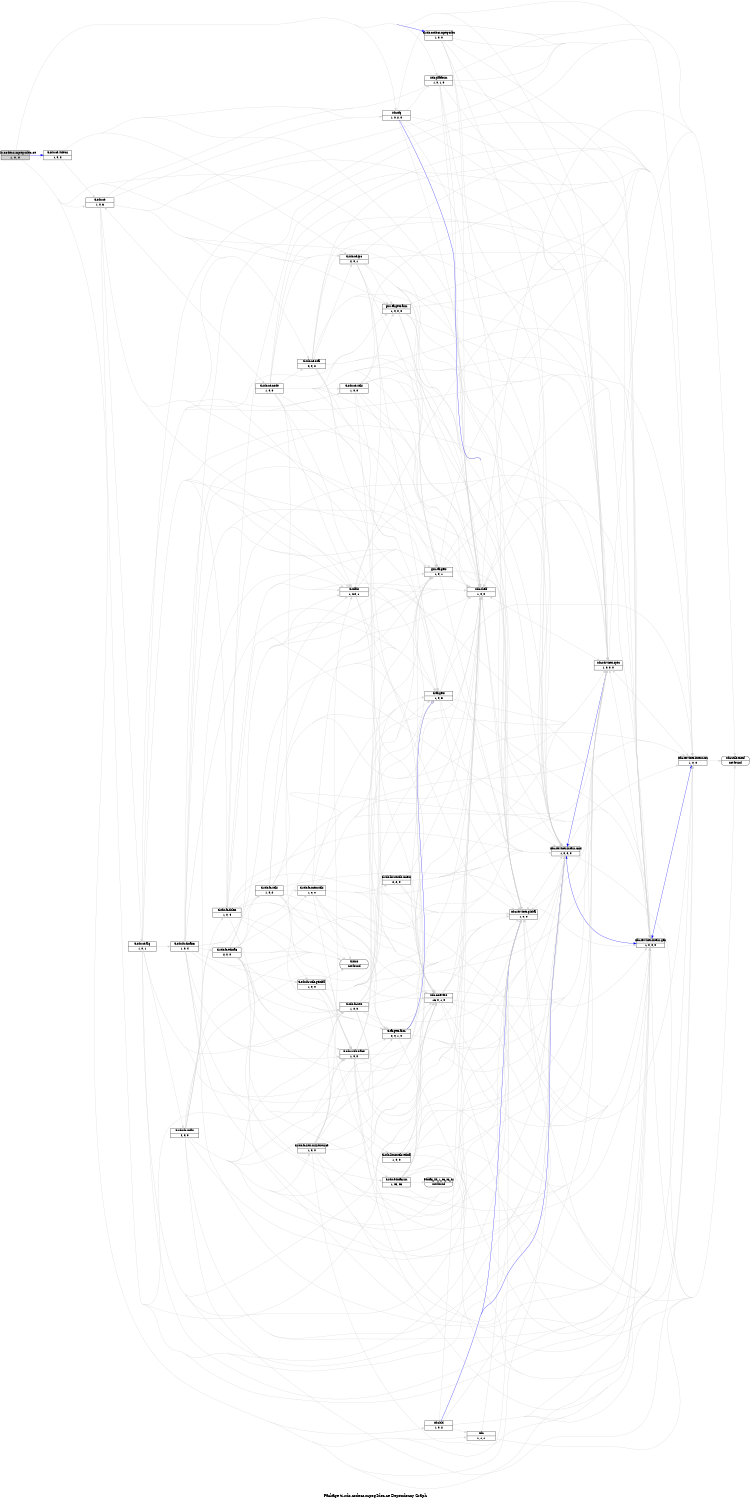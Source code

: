 digraph dependencies {
    label="\nPackage ti.sdo.codecs.mpeg4dec.ce Dependency Graph";
    size="7.5,10";
    rankdir=LR;
    ranksep=".75";
    concentrate="true";
    node [fixedsize=true, width=1.5, style=filled, color=black];
    node [font=Helvetica, fontsize=12, fillcolor=lightgrey];
    ti_sdo_codecs_mpeg4dec_ce [shape=record,label="ti.sdo.codecs.mpeg4dec.ce|1, 0, 0", URL="package.rel.xml"];
    node [fontsize=10, fillcolor=white];

    edge [style=solid, color=blue]
    ti_sdo_ce_video2 [shape=record,label="ti.sdo.ce.video2|1, 0, 2", URL="../D:\codec_engine_2_22_00_02\packages\ti\sdo\ce\video2\package/package.rel.svg"];
    ti_sdo_codecs_mpeg4dec_ce -> ti_sdo_ce_video2;
    ti_sdo_codecs_mpeg4dec [shape=record,label="ti.sdo.codecs.mpeg4dec|1, 0, 0", URL="../E:\MPEG4ENC_V14_REL\automate\RELPACK\ti\sdo\codecs\mpeg4dec\package/package.rel.svg"];
    ti_sdo_codecs_mpeg4dec_ce -> ti_sdo_codecs_mpeg4dec;

    edge [style=solid, color=lightgrey]
    xdc_shelf [shape=record,label="xdc.shelf|1, 0, 0", URL="../C:\Program Files\Texas Instruments\xdctools_3_15_03_67\packages\xdc\shelf\package/package.rel.svg"];
    ti_sdo_codecs_mpeg4dec_ce -> xdc_shelf;
    xdc_platform [shape=record,label="xdc.platform|1, 0, 1, 0", URL="../C:\Program Files\Texas Instruments\xdctools_3_15_03_67\packages\xdc\platform\package/package.rel.svg"];
    ti_sdo_codecs_mpeg4dec_ce -> xdc_platform;
    xdc [shape=record,label="xdc|1, 1, 1", URL="../C:\Program Files\Texas Instruments\xdctools_3_15_03_67\packages\xdc\package/package.rel.svg"];
    ti_sdo_codecs_mpeg4dec_ce -> xdc;
    ti_sdo_codecs_mpeg4dec_ce -> ti_sdo_ce_video2;
    xdc_services_global [shape=record,label="xdc.services.global|1, 0, 0", URL="../C:\Program Files\Texas Instruments\xdctools_3_15_03_67\packages\xdc\services\global\package/package.rel.svg"];
    ti_sdo_codecs_mpeg4dec_ce -> xdc_services_global;
    xdc_services_intern_cmd [shape=record,label="xdc.services.intern.cmd|1, 0, 0, 0", URL="../C:\Program Files\Texas Instruments\xdctools_3_15_03_67\packages\xdc\services\intern\cmd\package/package.rel.svg"];
    ti_sdo_codecs_mpeg4dec_ce -> xdc_services_intern_cmd;
    xdc_services_intern_xsr [shape=record,label="xdc.services.intern.xsr|1, 0, 0", URL="../C:\Program Files\Texas Instruments\xdctools_3_15_03_67\packages\xdc\services\intern\xsr\package/package.rel.svg"];
    ti_sdo_codecs_mpeg4dec_ce -> xdc_services_intern_xsr;
    xdc_cfg [shape=record,label="xdc.cfg|1, 0, 2, 0", URL="../C:\Program Files\Texas Instruments\xdctools_3_15_03_67\packages\xdc\cfg\package/package.rel.svg"];
    ti_sdo_codecs_mpeg4dec_ce -> xdc_cfg;
    xdc_services_intern_gen [shape=record,label="xdc.services.intern.gen|1, 0, 0, 0", URL="../C:\Program Files\Texas Instruments\xdctools_3_15_03_67\packages\xdc\services\intern\gen\package/package.rel.svg"];
    ti_sdo_codecs_mpeg4dec_ce -> xdc_services_intern_gen;
    ti_sdo_codecs_mpeg4dec_ce -> ti_sdo_codecs_mpeg4dec;
    xdc_bld [shape=record,label="xdc.bld|1, 0, 2", URL="../C:\Program Files\Texas Instruments\xdctools_3_15_03_67\packages\xdc\bld\package/package.rel.svg"];
    ti_sdo_codecs_mpeg4dec_ce -> xdc_bld;
    xdc_services_spec [shape=record,label="xdc.services.spec|1, 0, 0, 0", URL="../C:\Program Files\Texas Instruments\xdctools_3_15_03_67\packages\xdc\services\spec\package/package.rel.svg"];
    ti_sdo_codecs_mpeg4dec_ce -> xdc_services_spec;
    ti_sdo_ce [shape=record,label="ti.sdo.ce|1, 0, 6", URL="../D:\codec_engine_2_22_00_02\packages\ti\sdo\ce\package/package.rel.svg"];
    ti_sdo_codecs_mpeg4dec_ce -> ti_sdo_ce;
    ti_sdo_ce_ipc [shape=record,label="ti.sdo.ce.ipc|2, 0, 1", URL="../D:\codec_engine_2_22_00_02\packages\ti\sdo\ce\ipc\package/package.rel.svg"];
    ti_sdo_codecs_mpeg4dec_ce -> ti_sdo_ce_ipc;

    edge [style=solid, color=blue]

    edge [style=solid, color=lightgrey]
    ti_sdo_ce_ipc -> xdc_services_intern_gen;
    ti_sdo_ce_ipc -> xdc_shelf;
    gnu_targets_arm [shape=record,label="gnu.targets.arm|1, 0, 0, 0", URL="../C:\Program Files\Texas Instruments\xdctools_3_15_03_67\packages\gnu\targets\arm\package/package.rel.svg"];
    ti_sdo_ce_ipc -> gnu_targets_arm;
    ti_sdo_ce_ipc -> xdc_services_spec;
    ti_targets [shape=record,label="ti.targets|1, 0, 3", URL="../C:\Program Files\Texas Instruments\xdctools_3_15_03_67\packages\ti\targets\package/package.rel.svg"];
    ti_sdo_ce_ipc -> ti_targets;
    gnu_targets [shape=record,label="gnu.targets|1, 0, 1", URL="../C:\Program Files\Texas Instruments\xdctools_3_15_03_67\packages\gnu\targets\package/package.rel.svg"];
    ti_sdo_ce_ipc -> gnu_targets;
    ti_sdo_ce_ipc -> xdc_services_global;
    ti_sdo_ce_ipc -> xdc_services_intern_cmd;
    ti_sdo_ce_ipc -> xdc_services_intern_xsr;
    xdc_corevers [shape=record,label="xdc.corevers|16, 0, 1, 0", URL="../C:\Program Files\Texas Instruments\xdctools_3_15_03_67\packages\xdc\corevers\package/package.rel.svg"];
    ti_sdo_ce_ipc -> xdc_corevers;

    edge [style=solid, color=blue]

    edge [style=solid, color=lightgrey]
    xdc_corevers -> xdc_services_intern_xsr;
    xdc_corevers -> xdc_services_spec;
    xdc_corevers -> xdc_services_intern_gen;
    xdc_corevers -> xdc_services_global;
    xdc_corevers -> xdc_shelf;
    xdc_utils_tconf [shape=record,label="xdc.utils.tconf|not found"style=rounded, ];
    xdc_corevers -> xdc_utils_tconf;
    xdc_corevers -> xdc_services_intern_cmd;

    edge [style=solid, color=blue]

    edge [style=solid, color=lightgrey]

    edge [style=solid, color=blue]

    edge [style=solid, color=lightgrey]
    gnu_targets -> xdc_services_global;
    gnu_targets -> xdc_services_intern_cmd;
    gnu_targets -> xdc_services_intern_xsr;
    gnu_targets -> xdc_services_intern_gen;
    gnu_targets -> xdc_shelf;
    gnu_targets -> xdc_services_spec;

    edge [style=solid, color=blue]

    edge [style=solid, color=lightgrey]
    ti_targets -> xdc_services_global;
    ti_targets -> xdc_services_intern_cmd;
    ti_targets -> xdc_services_intern_xsr;
    ti_targets -> xdc_services_intern_gen;
    ti_targets -> xdc_shelf;
    ti_targets -> xdc_services_spec;

    edge [style=solid, color=blue]

    edge [style=solid, color=lightgrey]
    gnu_targets_arm -> xdc_services_global;
    gnu_targets_arm -> xdc_services_intern_cmd;
    gnu_targets_arm -> xdc_services_intern_xsr;
    gnu_targets_arm -> gnu_targets;
    gnu_targets_arm -> xdc_services_intern_gen;
    gnu_targets_arm -> xdc_shelf;
    gnu_targets_arm -> xdc_services_spec;

    edge [style=solid, color=blue]

    edge [style=solid, color=lightgrey]
    ti_sdo_ce -> ti_sdo_ce_ipc;
    ti_sdo_ce_alg [shape=record,label="ti.sdo.ce.alg|1, 0, 1", URL="../D:\codec_engine_2_22_00_02\packages\ti\sdo\ce\alg\package/package.rel.svg"];
    ti_sdo_ce -> ti_sdo_ce_alg;
    ti_sdo_ce -> xdc_services_intern_gen;
    ti_sdo_ce -> xdc_services_global;
    ti_sdo_ce -> xdc_shelf;
    ti_sdo_ce -> gnu_targets;
    ti_sdo_ce -> ti_targets;
    ti_sdo_utils_trace [shape=record,label="ti.sdo.utils.trace|1, 0, 0", URL="../D:\codec_engine_2_22_00_02\cetools\packages\ti\sdo\utils\trace\package/package.rel.svg"];
    ti_sdo_ce -> ti_sdo_utils_trace;
    ti_sdo_ce -> xdc_services_intern_xsr;
    ti_sdo_ce_utils [shape=record,label="ti.sdo.ce.utils|1, 0, 0", URL="../D:\codec_engine_2_22_00_02\packages\ti\sdo\ce\utils\package/package.rel.svg"];
    ti_sdo_ce -> ti_sdo_ce_utils;
    ti_sdo_ce -> xdc_cfg;
    ti_xdais [shape=record,label="ti.xdais|1, 2.0, 1", URL="../D:\codec_engine_2_22_00_02\cetools\packages\ti\xdais\package/package.rel.svg"];
    ti_sdo_ce -> ti_xdais;
    ti_sdo_ce -> xdc_platform;
    ti_sdo_ce -> xdc_services_spec;
    ti_sdo_ce -> xdc_services_intern_cmd;
    ti_sdo_ce_node [shape=record,label="ti.sdo.ce.node|1, 0, 0", URL="../D:\codec_engine_2_22_00_02\packages\ti\sdo\ce\node\package/package.rel.svg"];
    ti_sdo_ce -> ti_sdo_ce_node;
    ti_sdo_ce -> gnu_targets_arm;
    ti_sdo_ce_osal [shape=record,label="ti.sdo.ce.osal|2, 0, 2", URL="../D:\codec_engine_2_22_00_02\packages\ti\sdo\ce\osal\package/package.rel.svg"];
    ti_sdo_ce -> ti_sdo_ce_osal;
    ti_sdo_ce -> xdc_corevers;

    edge [style=solid, color=blue]

    edge [style=solid, color=lightgrey]
    ti_sdo_ce_osal -> xdc_services_intern_gen;
    ti_sdo_ce_osal -> xdc_shelf;
    ti_sdo_ce_osal -> gnu_targets_arm;
    ti_sdo_ce_osal -> xdc_services_spec;
    ti_sdo_ce_osal -> ti_targets;
    ti_sdo_ce_osal -> gnu_targets;
    ti_sdo_ce_osal -> xdc_services_global;
    ti_sdo_ce_osal -> ti_sdo_ce_ipc;
    ti_sdo_ce_osal -> xdc_services_intern_cmd;
    ti_sdo_ce_osal -> xdc_services_intern_xsr;
    ti_sdo_ce_osal -> xdc_corevers;

    edge [style=solid, color=blue]

    edge [style=solid, color=lightgrey]
    ti_sdo_ce_node -> ti_sdo_ce_ipc;
    ti_sdo_ce_node -> xdc_services_intern_gen;
    ti_sdo_ce_node -> xdc_services_global;
    ti_sdo_ce_node -> ti_sdo_ce;
    ti_sdo_ce_node -> xdc_shelf;
    ti_sdo_ce_node -> gnu_targets;
    ti_sdo_ce_node -> ti_targets;
    ti_sdo_ce_node -> ti_sdo_utils_trace;
    ti_sdo_ce_node -> xdc_services_intern_xsr;
    ti_sdo_ce_node -> ti_sdo_ce_utils;
    ti_sdo_ce_node -> ti_xdais;
    ti_sdo_ce_node -> xdc_services_spec;
    ti_sdo_ce_node -> xdc_services_intern_cmd;
    ti_sdo_ce_node -> gnu_targets_arm;
    ti_sdo_ce_node -> ti_sdo_ce_osal;
    ti_sdo_ce_node -> xdc_corevers;

    edge [style=solid, color=blue]

    edge [style=solid, color=lightgrey]
    ti_xdais -> ti_targets;
    ti_xdais -> xdc_services_intern_cmd;
    ti_xdais -> gnu_targets;
    ti_xdais -> xdc_services_intern_xsr;
    ti_xdais -> xdc_services_global;
    ti_xdais -> xdc_services_intern_gen;
    ti_xdais -> xdc_shelf;
    ti_xdais -> xdc_services_spec;
    ti_xdais -> xdc_corevers;

    edge [style=solid, color=blue]

    edge [style=solid, color=lightgrey]
    ti_sdo_ce_utils -> xdc_services_intern_gen;
    ti_sdo_ce_utils -> xdc_shelf;
    ti_sdo_ce_utils -> gnu_targets_arm;
    ti_sdo_ce_utils -> xdc_services_spec;
    ti_sdo_ce_utils -> ti_targets;
    ti_sdo_ce_utils -> gnu_targets;
    ti_sdo_ce_utils -> xdc_services_global;
    ti_sdo_ce_utils -> xdc_services_intern_cmd;
    ti_sdo_ce_utils -> xdc_services_intern_xsr;
    ti_sdo_ce_utils -> xdc_corevers;

    edge [style=solid, color=blue]

    edge [style=solid, color=lightgrey]
    ti_sdo_utils_trace -> xdc_services_intern_gen;
    ti_sdo_utils_trace -> xdc_services_global;
    ti_targets_arm [shape=record,label="ti.targets.arm|2, 0, 1, 0", URL="../C:\Program Files\Texas Instruments\xdctools_3_15_03_67\packages\ti\targets\arm\package/package.rel.svg"];
    ti_sdo_utils_trace -> ti_targets_arm;
    ti_sdo_utils_trace -> xdc_shelf;
    ti_sdo_utils_trace -> gnu_targets;
    ti_sdo_utils_trace -> ti_targets;
    ti_sdo_utils_trace -> xdc_services_intern_xsr;
    ti_sdo_utils_trace -> xdc_services_spec;
    ti_sdo_utils_trace -> xdc_services_intern_cmd;
    ti_sdo_utils_trace -> xdc_corevers;

    edge [style=solid, color=blue]
    ti_targets_arm -> ti_targets;

    edge [style=solid, color=lightgrey]
    ti_targets_arm -> xdc_services_global;
    ti_targets_arm -> xdc_services_intern_cmd;
    ti_targets_arm -> xdc_services_intern_xsr;
    ti_targets_arm -> xdc_services_intern_gen;
    ti_targets_arm -> xdc_shelf;
    ti_targets_arm -> xdc_services_spec;
    ti_targets_arm -> ti_targets;

    edge [style=solid, color=blue]

    edge [style=solid, color=lightgrey]
    ti_sdo_ce_alg -> xdc_services_intern_gen;
    ti_sdo_ce_alg -> xdc_services_global;
    ti_sdo_ce_alg -> xdc_shelf;
    ti_sdo_ce_alg -> gnu_targets;
    ti_sdo_ce_alg -> ti_targets;
    ti_sdo_ce_alg -> ti_sdo_utils_trace;
    ti_sdo_fc_dskt2 [shape=record,label="ti.sdo.fc.dskt2|1, 0, 4", URL="../D:\codec_engine_2_22_00_02\cetools\packages\ti\sdo\fc\dskt2\package/package.rel.svg"];
    ti_sdo_ce_alg -> ti_sdo_fc_dskt2;
    ti_sdo_ce_alg -> xdc_services_intern_xsr;
    ti_sdo_ce_alg -> ti_sdo_ce_utils;
    ti_sdo_ce_alg -> ti_xdais;
    ti_sdo_fc_dman3 [shape=record,label="ti.sdo.fc.dman3|1, 0, 4", URL="../D:\codec_engine_2_22_00_02\cetools\packages\ti\sdo\fc\dman3\package/package.rel.svg"];
    ti_sdo_ce_alg -> ti_sdo_fc_dman3;
    ti_sdo_ce_alg -> xdc_services_spec;
    ti_sdo_ce_alg -> xdc_services_intern_cmd;
    ti_sdo_fc_ires [shape=record,label="ti.sdo.fc.ires|1, 0, 0", URL="../D:\codec_engine_2_22_00_02\cetools\packages\ti\sdo\fc\ires\package/package.rel.svg"];
    ti_sdo_ce_alg -> ti_sdo_fc_ires;
    ti_sdo_ce_alg -> gnu_targets_arm;
    ti_sdo_ce_alg -> ti_sdo_ce_osal;
    ti_sdo_fc_rman [shape=record,label="ti.sdo.fc.rman|2, 0, 0", URL="../D:\codec_engine_2_22_00_02\cetools\packages\ti\sdo\fc\rman\package/package.rel.svg"];
    ti_sdo_ce_alg -> ti_sdo_fc_rman;
    ti_sdo_ce_alg -> xdc_corevers;

    edge [style=solid, color=blue]

    edge [style=solid, color=lightgrey]
    ti_sdo_fc_rman -> xdc_services_intern_gen;
    ti_sdo_fc_rman -> xdc_services_global;
    ti_sdo_fc_rman -> ti_sdo_utils_trace;
    ti_sdo_fc_rman -> ti_targets_arm;
    ti_sdo_fc_ires_nullresource [shape=record,label="ti.sdo.fc.ires.nullresource|1, 0, 0", URL="../D:\codec_engine_2_22_00_02\cetools\packages\ti\sdo\fc\ires\nullresource\package/package.rel.svg"];
    ti_sdo_fc_rman -> ti_sdo_fc_ires_nullresource;
    ti_sdo_fc_utils [shape=record,label="ti.sdo.fc.utils|1, 0, 2", URL="../D:\codec_engine_2_22_00_02\cetools\packages\ti\sdo\fc\utils\package/package.rel.svg"];
    ti_sdo_fc_rman -> ti_sdo_fc_utils;
    ti_sdo_fc_rman -> xdc_shelf;
    ti_sdo_fc_rman -> gnu_targets;
    ti_sdo_fc_rman -> ti_targets;
    ti_sdo_fc_rman -> ti_xdais;
    ti_bios [shape=record,label="ti.bios|not found"style=rounded, ];
    ti_sdo_fc_rman -> ti_bios;
    ti_sdo_fc_rman -> xdc_services_intern_xsr;
    ti_sdo_fc_rman -> xdc_services_spec;
    ti_sdo_fc_rman -> xdc_services_intern_cmd;
    ti_sdo_fc_rman -> ti_sdo_fc_ires;
    ti_sdo_fc_rman -> ti_sdo_fc_dskt2;
    ti_sdo_fc_rman -> xdc_corevers;

    edge [style=solid, color=blue]

    edge [style=solid, color=lightgrey]

    edge [style=solid, color=blue]

    edge [style=solid, color=lightgrey]
    ti_sdo_fc_utils -> xdc_services_intern_gen;
    ti_sdo_fc_utils -> xdc_services_global;
    ti_sdo_fc_utils -> ti_sdo_utils_trace;
    ti_sdo_fc_utils -> ti_targets_arm;
    ti_sdo_fc_utils -> xdc_shelf;
    ti_sdo_fc_utils -> gnu_targets;
    ti_sdo_fc_utils -> ti_targets;
    ti_sdo_fc_utils -> ti_xdais;
    ti_sdo_fc_utils -> xdc_services_intern_xsr;
    ti_sdo_fc_utils -> ti_bios;
    ti_sdo_fc_utils -> xdc_services_spec;
    ti_sdo_fc_utils -> xdc_services_intern_cmd;
    ti_sdo_fc_memutils [shape=record,label="ti.sdo.fc.memutils|1, 0, 0", URL="../D:\codec_engine_2_22_00_02\cetools\packages\ti\sdo\fc\memutils\package/package.rel.svg"];
    ti_sdo_fc_utils -> ti_sdo_fc_memutils;
    ti_sdo_fc_utils -> xdc_corevers;

    edge [style=solid, color=blue]

    edge [style=solid, color=lightgrey]
    ti_sdo_fc_memutils -> xdc_services_intern_gen;
    ti_sdo_fc_memutils -> xdc_services_global;
    ti_sdo_linuxutils_cmem [shape=record,label="ti.sdo.linuxutils.cmem|2, 2, 0", URL="../D:\codec_engine_2_22_00_02\cetools\packages\ti\sdo\linuxutils\cmem\package/package.rel.svg"];
    ti_sdo_fc_memutils -> ti_sdo_linuxutils_cmem;
    ti_sdo_fc_memutils -> ti_sdo_utils_trace;
    ti_sdo_fc_memutils -> ti_targets_arm;
    ti_sdo_fc_memutils -> xdc_shelf;
    ti_sdo_fc_memutils -> gnu_targets;
    ti_sdo_fc_memutils -> ti_targets;
    ti_sdo_fc_memutils -> xdc_services_intern_xsr;
    ti_sdo_fc_memutils -> ti_bios;
    ti_sdo_fc_memutils -> xdc_services_spec;
    ti_sdo_fc_memutils -> xdc_services_intern_cmd;
    ti_sdo_fc_memutils -> xdc_corevers;

    edge [style=solid, color=blue]

    edge [style=solid, color=lightgrey]
    ti_sdo_linuxutils_cmem -> xdc_services_intern_gen;
    ti_sdo_linuxutils_cmem -> xdc_shelf;
    ti_sdo_linuxutils_cmem -> xdc_services_spec;
    ti_sdo_linuxutils_cmem -> xdc_services_global;
    ti_sdo_linuxutils_cmem -> xdc_services_intern_cmd;
    ti_sdo_linuxutils_cmem -> xdc_services_intern_xsr;
    ti_sdo_linuxutils_cmem -> xdc_corevers;

    edge [style=solid, color=blue]

    edge [style=solid, color=lightgrey]
    ti_sdo_fc_ires_nullresource -> xdc_services_intern_gen;
    ti_sdo_fc_ires_nullresource -> xdc_services_global;
    ti_sdo_fc_ires_nullresource -> ti_sdo_utils_trace;
    ti_sdo_fc_ires_nullresource -> ti_targets_arm;
    ti_sdo_fc_ires_nullresource -> xdc_shelf;
    ti_sdo_fc_ires_nullresource -> gnu_targets;
    ti_sdo_fc_ires_nullresource -> ti_targets;
    ti_sdo_fc_ires_nullresource -> ti_xdais;
    ti_sdo_fc_ires_nullresource -> xdc_services_intern_xsr;
    ti_sdo_fc_ires_nullresource -> xdc_services_spec;
    ti_sdo_fc_ires_nullresource -> xdc_services_intern_cmd;
    ti_sdo_fc_ires_nullresource -> ti_sdo_fc_ires;
    ti_sdo_fc_ires_nullresource -> xdc_corevers;

    edge [style=solid, color=blue]

    edge [style=solid, color=lightgrey]
    ti_sdo_fc_ires -> xdc_services_intern_gen;
    ti_sdo_fc_ires -> xdc_shelf;
    ti_sdo_fc_ires -> xdc_services_spec;
    ti_sdo_fc_ires -> ti_targets;
    ti_sdo_fc_ires -> ti_targets_arm;
    ti_sdo_fc_ires -> gnu_targets;
    ti_sdo_fc_ires -> xdc_services_global;
    ti_sdo_fc_ires -> xdc_services_intern_cmd;
    ti_sdo_fc_ires -> xdc_services_intern_xsr;
    ti_sdo_fc_ires -> xdc_corevers;

    edge [style=solid, color=blue]

    edge [style=solid, color=lightgrey]
    ti_sdo_fc_dman3 -> xdc_services_intern_gen;
    ti_sdo_fc_dman3 -> xdc_services_global;
    ti_sdo_fc_dman3 -> ti_sdo_utils_trace;
    ti_sdo_fc_dman3 -> ti_targets_arm;
    ti_sdo_fc_dman3 -> ti_sdo_fc_utils;
    ti_sdo_fc_dman3 -> xdc_shelf;
    ti_sdo_fc_dman3 -> gnu_targets;
    ti_sdo_fc_dman3 -> ti_targets;
    ti_sdo_fc_dman3 -> ti_xdais;
    ti_sdo_fc_dman3 -> xdc_services_intern_xsr;
    ti_sdo_fc_dman3 -> ti_bios;
    ti_sdo_edma3_rm [shape=record,label="ti.sdo.edma3.rm|1, 03, 03", URL="../D:\codec_engine_2_22_00_02\cetools\packages\ti\sdo\edma3\rm\package/package.rel.svg"];
    ti_sdo_fc_dman3 -> ti_sdo_edma3_rm;
    ti_sdo_fc_utils_gtinfra [shape=record,label="ti.sdo.fc.utils.gtinfra|1, 0, 0", URL="../D:\codec_engine_2_22_00_02\cetools\packages\ti\sdo\fc\utils\gtinfra\package/package.rel.svg"];
    ti_sdo_fc_dman3 -> ti_sdo_fc_utils_gtinfra;
    ti_sdo_fc_dman3 -> xdc_services_spec;
    ti_sdo_fc_dman3 -> xdc_services_intern_cmd;
    ti_sdo_fc_dman3 -> ti_sdo_fc_ires;
    ti_sdo_fc_edma3 [shape=record,label="ti.sdo.fc.edma3|2, 0, 0", URL="../D:\codec_engine_2_22_00_02\cetools\packages\ti\sdo\fc\edma3\package/package.rel.svg"];
    ti_sdo_fc_dman3 -> ti_sdo_fc_edma3;
    ti_sdo_fc_dman3 -> xdc_corevers;

    edge [style=solid, color=blue]

    edge [style=solid, color=lightgrey]
    ti_sdo_fc_edma3 -> xdc_services_intern_gen;
    ti_sdo_fc_edma3 -> xdc_services_global;
    ti_sdo_fc_edma3 -> ti_sdo_utils_trace;
    ti_sdo_fc_edma3 -> ti_targets_arm;
    ti_sdo_fc_edma3 -> xdc_shelf;
    ti_sdo_fc_edma3 -> ti_sdo_fc_utils;
    ti_sdo_fc_edma3 -> gnu_targets;
    ti_sdo_fc_edma3 -> ti_targets;
    ti_sdo_fc_edma3 -> ti_xdais;
    ti_sdo_fc_edma3 -> ti_bios;
    ti_sdo_fc_edma3 -> xdc_services_intern_xsr;
    ti_sdo_fc_edma3 -> ti_sdo_edma3_rm;
    ti_sdo_fc_edma3 -> xdc_services_spec;
    ti_sdo_fc_edma3 -> xdc_services_intern_cmd;
    ti_sdo_fc_edma3 -> ti_sdo_fc_memutils;
    ti_sdo_fc_edma3 -> ti_sdo_fc_ires;
    ti_sdo_linuxutils_edma [shape=record,label="ti.sdo.linuxutils.edma|1, 0, 0", URL="../D:\codec_engine_2_22_00_02\cetools\packages\ti\sdo\linuxutils\edma\package/package.rel.svg"];
    ti_sdo_fc_edma3 -> ti_sdo_linuxutils_edma;
    ti_sdo_fc_edma3 -> xdc_corevers;

    edge [style=solid, color=blue]

    edge [style=solid, color=lightgrey]
    ti_sdo_linuxutils_edma -> xdc_services_intern_gen;
    ti_sdo_linuxutils_edma -> xdc_shelf;
    ti_sdo_linuxutils_edma -> xdc_services_spec;
    ti_sdo_linuxutils_edma -> xdc_services_global;
    ti_sdo_linuxutils_edma -> xdc_services_intern_cmd;
    ti_sdo_linuxutils_edma -> xdc_services_intern_xsr;
    ti_sdo_linuxutils_edma -> xdc_corevers;

    edge [style=solid, color=blue]

    edge [style=solid, color=lightgrey]
    ti_sdo_fc_utils_gtinfra -> xdc_services_intern_gen;
    ti_sdo_fc_utils_gtinfra -> xdc_services_global;
    ti_sdo_fc_utils_gtinfra -> ti_sdo_utils_trace;
    ti_sdo_fc_utils_gtinfra -> ti_targets_arm;
    ti_sdo_fc_utils_gtinfra -> xdc_shelf;
    ti_sdo_fc_utils_gtinfra -> gnu_targets;
    ti_sdo_fc_utils_gtinfra -> ti_targets;
    ti_sdo_fc_utils_gtinfra -> xdc_services_intern_xsr;
    ti_sdo_fc_utils_gtinfra -> ti_bios;
    ti_sdo_fc_utils_gtinfra -> xdc_services_spec;
    ti_sdo_fc_utils_gtinfra -> xdc_services_intern_cmd;
    ti_sdo_fc_utils_gtinfra -> xdc_corevers;

    edge [style=solid, color=blue]

    edge [style=solid, color=lightgrey]
    ti_sdo_edma3_rm -> xdc_corevers;
    edma3_lld_1_03_03_01 [shape=record,label="edma3_lld_1_03_03_01|not found"style=rounded, ];
    ti_sdo_edma3_rm -> edma3_lld_1_03_03_01;
    ti_sdo_edma3_rm -> xdc_services_intern_cmd;
    ti_sdo_edma3_rm -> xdc_services_intern_xsr;
    ti_sdo_edma3_rm -> xdc_services_global;
    ti_sdo_edma3_rm -> xdc_services_intern_gen;
    ti_sdo_edma3_rm -> xdc_services_spec;
    ti_sdo_edma3_rm -> xdc_shelf;

    edge [style=solid, color=blue]

    edge [style=solid, color=lightgrey]

    edge [style=solid, color=blue]

    edge [style=solid, color=lightgrey]
    ti_sdo_fc_dskt2 -> xdc_services_intern_gen;
    ti_sdo_fc_dskt2 -> xdc_services_global;
    ti_sdo_fc_dskt2 -> ti_sdo_utils_trace;
    ti_sdo_fc_dskt2 -> ti_targets_arm;
    ti_sdo_fc_dskt2 -> ti_sdo_fc_utils;
    ti_sdo_fc_dskt2 -> xdc_shelf;
    ti_sdo_fc_dskt2 -> gnu_targets;
    ti_sdo_fc_dskt2 -> ti_targets;
    ti_sdo_fc_dskt2 -> ti_xdais;
    ti_sdo_fc_dskt2 -> ti_bios;
    ti_sdo_fc_dskt2 -> xdc_services_intern_xsr;
    ti_sdo_fc_dskt2 -> ti_sdo_fc_utils_gtinfra;
    ti_sdo_fc_dskt2 -> xdc_services_spec;
    ti_sdo_fc_dskt2 -> xdc_services_intern_cmd;
    ti_sdo_fc_dskt2 -> xdc_corevers;

    edge [style=solid, color=blue]
    xdc_services_spec -> xdc_shelf;

    edge [style=solid, color=lightgrey]
    xdc_services_spec -> xdc_services_intern_xsr;
    xdc_services_spec -> xdc_services_intern_gen;
    xdc_services_spec -> xdc_services_global;
    xdc_services_spec -> xdc_shelf;
    xdc_services_spec -> xdc_utils_tconf;
    xdc_services_spec -> xdc_services_intern_cmd;

    edge [style=solid, color=blue]
    xdc_bld -> xdc_services_global;
    xdc_bld -> xdc_services_intern_cmd;

    edge [style=solid, color=lightgrey]
    xdc_bld -> xdc_services_intern_xsr;
    xdc_bld -> xdc_services_spec;
    xdc_bld -> xdc_services_intern_gen;
    xdc_bld -> xdc_services_global;
    xdc_bld -> xdc_shelf;
    xdc_bld -> xdc;
    xdc_bld -> xdc_utils_tconf;
    xdc_bld -> xdc_services_intern_cmd;

    edge [style=solid, color=blue]
    xdc_services_intern_gen -> xdc_shelf;
    xdc_services_intern_gen -> xdc_services_spec;
    xdc_services_intern_gen -> xdc_services_global;
    xdc_services_intern_gen -> xdc_services_intern_xsr;

    edge [style=solid, color=lightgrey]
    xdc_services_intern_gen -> xdc_services_intern_xsr;
    xdc_services_intern_gen -> xdc_services_spec;
    xdc_services_intern_gen -> xdc_services_global;
    xdc_services_intern_gen -> xdc_shelf;
    xdc_services_intern_gen -> xdc_utils_tconf;
    xdc_services_intern_gen -> xdc_services_intern_cmd;

    edge [style=solid, color=blue]
    xdc_cfg -> xdc_services_global;

    edge [style=solid, color=lightgrey]
    xdc_cfg -> xdc_services_intern_xsr;
    xdc_cfg -> xdc_services_spec;
    xdc_cfg -> xdc_services_intern_gen;
    xdc_cfg -> xdc_platform;
    xdc_cfg -> xdc_services_global;
    xdc_cfg -> xdc_shelf;
    xdc_cfg -> xdc_utils_tconf;
    xdc_cfg -> xdc_services_intern_cmd;

    edge [style=solid, color=blue]
    xdc_services_intern_xsr -> xdc_services_global;

    edge [style=solid, color=lightgrey]
    xdc_services_intern_xsr -> xdc_services_spec;
    xdc_services_intern_xsr -> xdc_services_intern_gen;
    xdc_services_intern_xsr -> xdc_services_global;
    xdc_services_intern_xsr -> xdc_shelf;
    xdc_services_intern_xsr -> xdc_utils_tconf;
    xdc_services_intern_xsr -> xdc_services_intern_cmd;

    edge [style=solid, color=blue]
    xdc_services_intern_cmd -> xdc_shelf;
    xdc_services_intern_cmd -> xdc_services_spec;
    xdc_services_intern_cmd -> xdc_services_global;
    xdc_services_intern_cmd -> xdc_services_intern_gen;

    edge [style=solid, color=lightgrey]
    xdc_services_intern_cmd -> xdc_services_intern_xsr;
    xdc_services_intern_cmd -> xdc_services_spec;
    xdc_services_intern_cmd -> xdc_services_intern_gen;
    xdc_services_intern_cmd -> xdc_services_global;
    xdc_services_intern_cmd -> xdc_shelf;
    xdc_services_intern_cmd -> xdc_utils_tconf;

    edge [style=solid, color=blue]

    edge [style=solid, color=lightgrey]
    xdc_services_global -> xdc_services_intern_xsr;
    xdc_services_global -> xdc_services_spec;
    xdc_services_global -> xdc_services_intern_gen;
    xdc_services_global -> xdc_shelf;
    xdc_services_global -> xdc_utils_tconf;
    xdc_services_global -> xdc_services_intern_cmd;

    edge [style=solid, color=blue]

    edge [style=solid, color=lightgrey]
    xdc -> xdc_utils_tconf;
    xdc -> xdc_services_global;

    edge [style=solid, color=blue]

    edge [style=solid, color=lightgrey]
    xdc_platform -> xdc_services_intern_xsr;
    xdc_platform -> xdc_services_spec;
    xdc_platform -> xdc_services_intern_gen;
    xdc_platform -> xdc_services_global;
    xdc_platform -> xdc_shelf;
    xdc_platform -> xdc_utils_tconf;
    xdc_platform -> xdc_services_intern_cmd;

    edge [style=solid, color=blue]

    edge [style=solid, color=lightgrey]
    xdc_shelf -> xdc_services_intern_xsr;
    xdc_shelf -> xdc_services_spec;
    xdc_shelf -> xdc_services_intern_gen;
    xdc_shelf -> xdc_services_global;
    xdc_shelf -> xdc_utils_tconf;
    xdc_shelf -> xdc_services_intern_cmd;

    edge [style=solid, color=blue]

    edge [style=solid, color=lightgrey]
    ti_sdo_codecs_mpeg4dec -> xdc_shelf;
    ti_sdo_codecs_mpeg4dec -> xdc_services_global;
    ti_sdo_codecs_mpeg4dec -> xdc_services_intern_cmd;
    ti_sdo_codecs_mpeg4dec -> xdc_services_intern_xsr;
    ti_sdo_codecs_mpeg4dec -> xdc_services_intern_gen;
    ti_sdo_codecs_mpeg4dec -> xdc_services_spec;

    edge [style=solid, color=blue]

    edge [style=solid, color=lightgrey]
    ti_sdo_ce_video2 -> xdc_services_global;
    ti_sdo_ce_video2 -> ti_sdo_ce;
    ti_sdo_ce_video2 -> ti_sdo_ce_ipc;
    ti_sdo_ce_video2 -> xdc_cfg;
    ti_sdo_ce_video2 -> xdc_platform;
}
